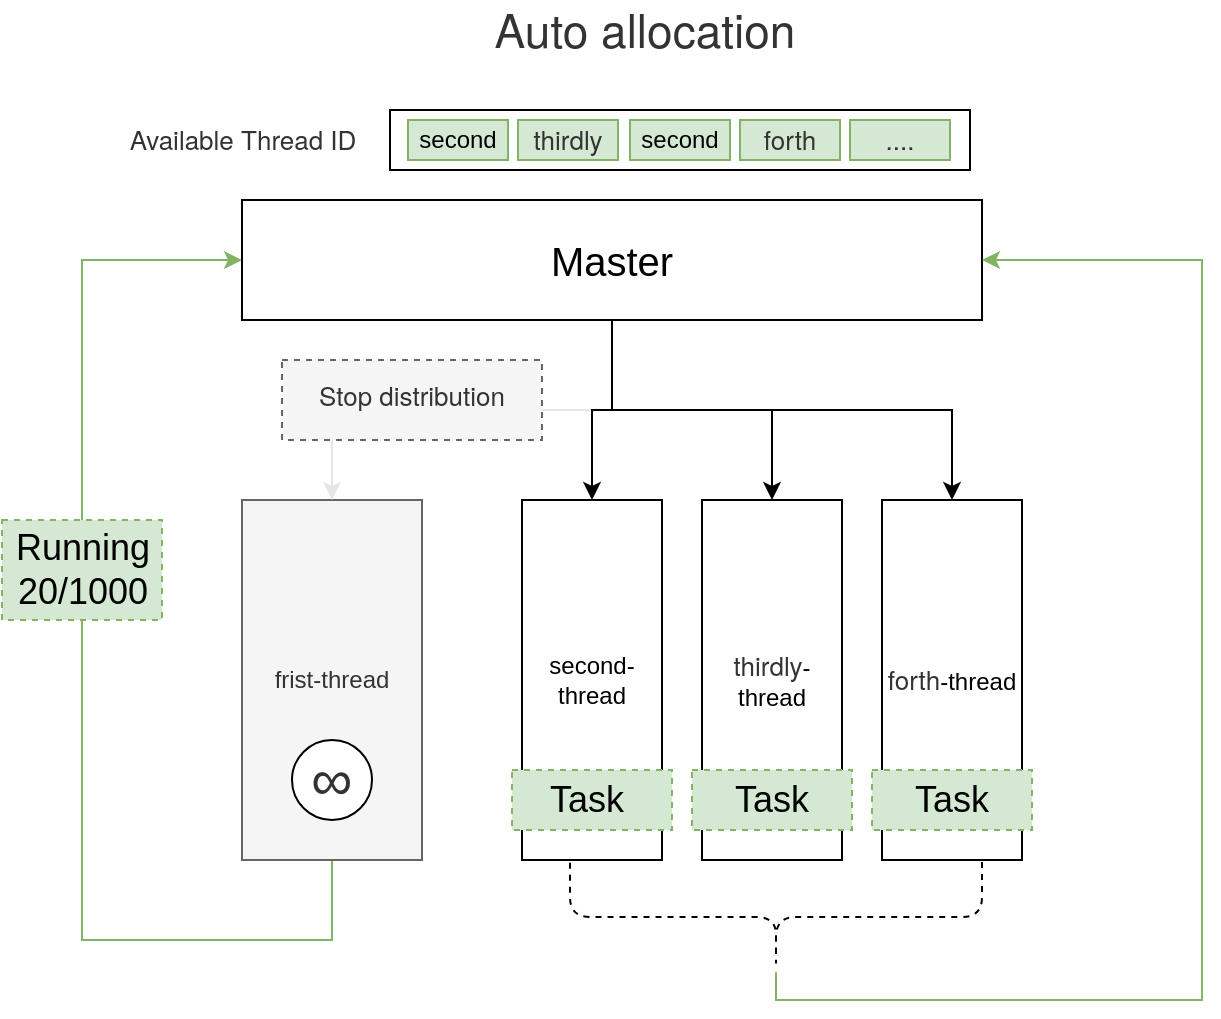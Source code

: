<mxfile version="14.9.3" type="github">
  <diagram id="WQcQk7RuDHnEBksjBNB8" name="Page-1">
    <mxGraphModel dx="1422" dy="756" grid="1" gridSize="10" guides="1" tooltips="1" connect="1" arrows="1" fold="1" page="1" pageScale="1" pageWidth="827" pageHeight="1169" math="0" shadow="0">
      <root>
        <mxCell id="0" />
        <mxCell id="1" parent="0" />
        <mxCell id="XY9Zo-zFPmOXI-2DgoHU-1" style="edgeStyle=orthogonalEdgeStyle;rounded=0;orthogonalLoop=1;jettySize=auto;html=1;fontSize=23;entryX=0;entryY=0.5;entryDx=0;entryDy=0;exitX=0.5;exitY=1;exitDx=0;exitDy=0;exitPerimeter=0;fillColor=#d5e8d4;strokeColor=#82b366;" edge="1" parent="1" source="XY9Zo-zFPmOXI-2DgoHU-2" target="XY9Zo-zFPmOXI-2DgoHU-7">
          <mxGeometry relative="1" as="geometry">
            <mxPoint x="184" y="180" as="targetPoint" />
            <Array as="points">
              <mxPoint x="279" y="520" />
              <mxPoint x="154" y="520" />
              <mxPoint x="154" y="180" />
            </Array>
          </mxGeometry>
        </mxCell>
        <mxCell id="XY9Zo-zFPmOXI-2DgoHU-2" value="frist-thread" style="rounded=0;whiteSpace=wrap;html=1;fillColor=#f5f5f5;strokeColor=#666666;fontColor=#333333;" vertex="1" parent="1">
          <mxGeometry x="234" y="300" width="90" height="180" as="geometry" />
        </mxCell>
        <mxCell id="XY9Zo-zFPmOXI-2DgoHU-3" style="edgeStyle=orthogonalEdgeStyle;rounded=0;orthogonalLoop=1;jettySize=auto;html=1;entryX=0.5;entryY=0;entryDx=0;entryDy=0;fontSize=23;fillColor=#f5f5f5;strokeColor=#E6E6E6;" edge="1" parent="1" source="XY9Zo-zFPmOXI-2DgoHU-7" target="XY9Zo-zFPmOXI-2DgoHU-2">
          <mxGeometry relative="1" as="geometry" />
        </mxCell>
        <mxCell id="XY9Zo-zFPmOXI-2DgoHU-4" style="edgeStyle=orthogonalEdgeStyle;rounded=0;orthogonalLoop=1;jettySize=auto;html=1;entryX=0.5;entryY=0;entryDx=0;entryDy=0;fontSize=23;" edge="1" parent="1" source="XY9Zo-zFPmOXI-2DgoHU-7" target="XY9Zo-zFPmOXI-2DgoHU-10">
          <mxGeometry relative="1" as="geometry" />
        </mxCell>
        <mxCell id="XY9Zo-zFPmOXI-2DgoHU-5" style="edgeStyle=orthogonalEdgeStyle;rounded=0;orthogonalLoop=1;jettySize=auto;html=1;entryX=0.5;entryY=0;entryDx=0;entryDy=0;fontSize=23;" edge="1" parent="1" source="XY9Zo-zFPmOXI-2DgoHU-7" target="XY9Zo-zFPmOXI-2DgoHU-11">
          <mxGeometry relative="1" as="geometry" />
        </mxCell>
        <mxCell id="XY9Zo-zFPmOXI-2DgoHU-6" style="edgeStyle=orthogonalEdgeStyle;rounded=0;orthogonalLoop=1;jettySize=auto;html=1;entryX=0.5;entryY=0;entryDx=0;entryDy=0;fontSize=23;" edge="1" parent="1" source="XY9Zo-zFPmOXI-2DgoHU-7" target="XY9Zo-zFPmOXI-2DgoHU-12">
          <mxGeometry relative="1" as="geometry" />
        </mxCell>
        <mxCell id="XY9Zo-zFPmOXI-2DgoHU-7" value="&lt;font style=&quot;font-size: 20px;&quot;&gt;Master&lt;/font&gt;" style="rounded=0;whiteSpace=wrap;html=1;fontSize=20;" vertex="1" parent="1">
          <mxGeometry x="234" y="150" width="370" height="60" as="geometry" />
        </mxCell>
        <mxCell id="XY9Zo-zFPmOXI-2DgoHU-8" value="&lt;span style=&quot;color: rgb(51, 51, 51); font-family: arial, sans-serif; font-size: 29px; background-color: rgb(255, 255, 255);&quot;&gt;∞&lt;/span&gt;" style="ellipse;whiteSpace=wrap;html=1;aspect=fixed;fontSize=29;" vertex="1" parent="1">
          <mxGeometry x="259" y="420" width="40" height="40" as="geometry" />
        </mxCell>
        <mxCell id="XY9Zo-zFPmOXI-2DgoHU-9" value="&lt;span style=&quot;color: rgb(51 , 51 , 51) ; font-family: &amp;#34;helvetica neue&amp;#34; , &amp;#34;helvetica&amp;#34; , &amp;#34;arial&amp;#34; , &amp;#34;hiragino sans gb&amp;#34; , &amp;#34;hiragino sans gb w3&amp;#34; , &amp;#34;microsoft yahei ui&amp;#34; , &amp;#34;microsoft yahei&amp;#34; , sans-serif ; font-size: 23px&quot;&gt;Auto allocation&lt;/span&gt;" style="text;html=1;resizable=0;autosize=1;align=center;verticalAlign=middle;points=[];fillColor=none;strokeColor=none;rounded=0;fontSize=23;" vertex="1" parent="1">
          <mxGeometry x="350" y="50" width="170" height="30" as="geometry" />
        </mxCell>
        <mxCell id="XY9Zo-zFPmOXI-2DgoHU-10" value="second-thread" style="rounded=0;whiteSpace=wrap;html=1;" vertex="1" parent="1">
          <mxGeometry x="374" y="300" width="70" height="180" as="geometry" />
        </mxCell>
        <mxCell id="XY9Zo-zFPmOXI-2DgoHU-11" value="&lt;span style=&quot;color: rgb(51 , 51 , 51) ; font-family: &amp;#34;helvetica neue&amp;#34; , &amp;#34;helvetica&amp;#34; , &amp;#34;arial&amp;#34; , &amp;#34;hiragino sans gb&amp;#34; , &amp;#34;hiragino sans gb w3&amp;#34; , &amp;#34;microsoft yahei ui&amp;#34; , &amp;#34;microsoft yahei&amp;#34; , sans-serif ; font-size: 13px ; text-align: left&quot;&gt;thirdly&lt;/span&gt;-thread" style="rounded=0;whiteSpace=wrap;html=1;" vertex="1" parent="1">
          <mxGeometry x="464" y="300" width="70" height="180" as="geometry" />
        </mxCell>
        <mxCell id="XY9Zo-zFPmOXI-2DgoHU-12" value="&lt;span style=&quot;color: rgb(51 , 51 , 51) ; font-family: &amp;#34;helvetica neue&amp;#34; , &amp;#34;helvetica&amp;#34; , &amp;#34;arial&amp;#34; , &amp;#34;hiragino sans gb&amp;#34; , &amp;#34;hiragino sans gb w3&amp;#34; , &amp;#34;microsoft yahei ui&amp;#34; , &amp;#34;microsoft yahei&amp;#34; , sans-serif ; font-size: 13px ; text-align: left&quot;&gt;forth&lt;/span&gt;-thread" style="rounded=0;whiteSpace=wrap;html=1;" vertex="1" parent="1">
          <mxGeometry x="554" y="300" width="70" height="180" as="geometry" />
        </mxCell>
        <mxCell id="XY9Zo-zFPmOXI-2DgoHU-13" value="Running&lt;br style=&quot;font-size: 18px;&quot;&gt;20/1000" style="text;html=1;resizable=0;autosize=1;align=center;verticalAlign=middle;points=[];fillColor=#d5e8d4;strokeColor=#82b366;rounded=0;fontSize=18;dashed=1;" vertex="1" parent="1">
          <mxGeometry x="114" y="310" width="80" height="50" as="geometry" />
        </mxCell>
        <mxCell id="XY9Zo-zFPmOXI-2DgoHU-16" value="Task&amp;nbsp;" style="rounded=0;whiteSpace=wrap;html=1;dashed=1;fontSize=18;fillColor=#d5e8d4;strokeColor=#82b366;" vertex="1" parent="1">
          <mxGeometry x="369" y="435" width="80" height="30" as="geometry" />
        </mxCell>
        <mxCell id="XY9Zo-zFPmOXI-2DgoHU-17" value="Task" style="rounded=0;whiteSpace=wrap;html=1;dashed=1;fontSize=18;fillColor=#d5e8d4;strokeColor=#82b366;" vertex="1" parent="1">
          <mxGeometry x="459" y="435" width="80" height="30" as="geometry" />
        </mxCell>
        <mxCell id="XY9Zo-zFPmOXI-2DgoHU-18" value="Task" style="rounded=0;whiteSpace=wrap;html=1;dashed=1;fontSize=18;fillColor=#d5e8d4;strokeColor=#82b366;" vertex="1" parent="1">
          <mxGeometry x="549" y="435" width="80" height="30" as="geometry" />
        </mxCell>
        <mxCell id="XY9Zo-zFPmOXI-2DgoHU-19" style="edgeStyle=orthogonalEdgeStyle;rounded=0;orthogonalLoop=1;jettySize=auto;html=1;fontSize=18;strokeColor=#82b366;entryX=1;entryY=0.5;entryDx=0;entryDy=0;fillColor=#d5e8d4;" edge="1" parent="1" source="XY9Zo-zFPmOXI-2DgoHU-20" target="XY9Zo-zFPmOXI-2DgoHU-7">
          <mxGeometry relative="1" as="geometry">
            <mxPoint x="624" y="190" as="targetPoint" />
            <Array as="points">
              <mxPoint x="501" y="550" />
              <mxPoint x="714" y="550" />
              <mxPoint x="714" y="180" />
            </Array>
          </mxGeometry>
        </mxCell>
        <mxCell id="XY9Zo-zFPmOXI-2DgoHU-20" value="" style="shape=curlyBracket;whiteSpace=wrap;html=1;rounded=1;flipH=1;dashed=1;fontSize=18;direction=north;" vertex="1" parent="1">
          <mxGeometry x="398" y="481" width="206" height="55" as="geometry" />
        </mxCell>
        <mxCell id="XY9Zo-zFPmOXI-2DgoHU-21" value="&lt;span style=&quot;color: rgb(51 , 51 , 51) ; font-family: &amp;#34;helvetica neue&amp;#34; , &amp;#34;helvetica&amp;#34; , &amp;#34;arial&amp;#34; , &amp;#34;hiragino sans gb&amp;#34; , &amp;#34;hiragino sans gb w3&amp;#34; , &amp;#34;microsoft yahei ui&amp;#34; , &amp;#34;microsoft yahei&amp;#34; , sans-serif ; font-size: 13px&quot;&gt;Stop distribution&lt;/span&gt;" style="text;whiteSpace=wrap;html=1;fontSize=18;align=center;dashed=1;fillColor=#f5f5f5;strokeColor=#666666;fontColor=#333333;" vertex="1" parent="1">
          <mxGeometry x="254" y="230" width="130" height="40" as="geometry" />
        </mxCell>
        <mxCell id="XY9Zo-zFPmOXI-2DgoHU-22" value="&lt;span style=&quot;color: rgb(51 , 51 , 51) ; font-family: &amp;#34;helvetica neue&amp;#34; , &amp;#34;helvetica&amp;#34; , &amp;#34;arial&amp;#34; , &amp;#34;hiragino sans gb&amp;#34; , &amp;#34;hiragino sans gb w3&amp;#34; , &amp;#34;microsoft yahei ui&amp;#34; , &amp;#34;microsoft yahei&amp;#34; , sans-serif ; font-size: 13px ; text-align: left&quot;&gt;Available Thread ID&lt;/span&gt;" style="text;html=1;align=center;verticalAlign=middle;resizable=0;points=[];autosize=1;strokeColor=none;" vertex="1" parent="1">
          <mxGeometry x="169" y="110" width="130" height="20" as="geometry" />
        </mxCell>
        <mxCell id="XY9Zo-zFPmOXI-2DgoHU-23" value="" style="rounded=0;whiteSpace=wrap;html=1;" vertex="1" parent="1">
          <mxGeometry x="308" y="105" width="290" height="30" as="geometry" />
        </mxCell>
        <mxCell id="XY9Zo-zFPmOXI-2DgoHU-24" value="&lt;span&gt;second&lt;/span&gt;" style="rounded=0;whiteSpace=wrap;html=1;fillColor=#d5e8d4;strokeColor=#82b366;" vertex="1" parent="1">
          <mxGeometry x="317" y="110" width="50" height="20" as="geometry" />
        </mxCell>
        <mxCell id="XY9Zo-zFPmOXI-2DgoHU-25" value="&lt;span style=&quot;color: rgb(51 , 51 , 51) ; font-family: &amp;#34;helvetica neue&amp;#34; , &amp;#34;helvetica&amp;#34; , &amp;#34;arial&amp;#34; , &amp;#34;hiragino sans gb&amp;#34; , &amp;#34;hiragino sans gb w3&amp;#34; , &amp;#34;microsoft yahei ui&amp;#34; , &amp;#34;microsoft yahei&amp;#34; , sans-serif ; font-size: 13px ; text-align: left&quot;&gt;thirdly&lt;/span&gt;" style="rounded=0;whiteSpace=wrap;html=1;fillColor=#d5e8d4;strokeColor=#82b366;" vertex="1" parent="1">
          <mxGeometry x="372" y="110" width="50" height="20" as="geometry" />
        </mxCell>
        <mxCell id="XY9Zo-zFPmOXI-2DgoHU-26" value="&lt;span&gt;second&lt;/span&gt;" style="rounded=0;whiteSpace=wrap;html=1;fillColor=#d5e8d4;strokeColor=#82b366;" vertex="1" parent="1">
          <mxGeometry x="428" y="110" width="50" height="20" as="geometry" />
        </mxCell>
        <mxCell id="XY9Zo-zFPmOXI-2DgoHU-27" value="&lt;span style=&quot;color: rgb(51 , 51 , 51) ; font-family: &amp;#34;helvetica neue&amp;#34; , &amp;#34;helvetica&amp;#34; , &amp;#34;arial&amp;#34; , &amp;#34;hiragino sans gb&amp;#34; , &amp;#34;hiragino sans gb w3&amp;#34; , &amp;#34;microsoft yahei ui&amp;#34; , &amp;#34;microsoft yahei&amp;#34; , sans-serif ; font-size: 13px ; text-align: left&quot;&gt;forth&lt;/span&gt;" style="rounded=0;whiteSpace=wrap;html=1;fillColor=#d5e8d4;strokeColor=#82b366;" vertex="1" parent="1">
          <mxGeometry x="483" y="110" width="50" height="20" as="geometry" />
        </mxCell>
        <mxCell id="XY9Zo-zFPmOXI-2DgoHU-28" value="&lt;span style=&quot;color: rgb(51 , 51 , 51) ; font-family: &amp;#34;helvetica neue&amp;#34; , &amp;#34;helvetica&amp;#34; , &amp;#34;arial&amp;#34; , &amp;#34;hiragino sans gb&amp;#34; , &amp;#34;hiragino sans gb w3&amp;#34; , &amp;#34;microsoft yahei ui&amp;#34; , &amp;#34;microsoft yahei&amp;#34; , sans-serif ; font-size: 13px ; text-align: left&quot;&gt;....&lt;/span&gt;" style="rounded=0;whiteSpace=wrap;html=1;fillColor=#d5e8d4;strokeColor=#82b366;" vertex="1" parent="1">
          <mxGeometry x="538" y="110" width="50" height="20" as="geometry" />
        </mxCell>
      </root>
    </mxGraphModel>
  </diagram>
</mxfile>
